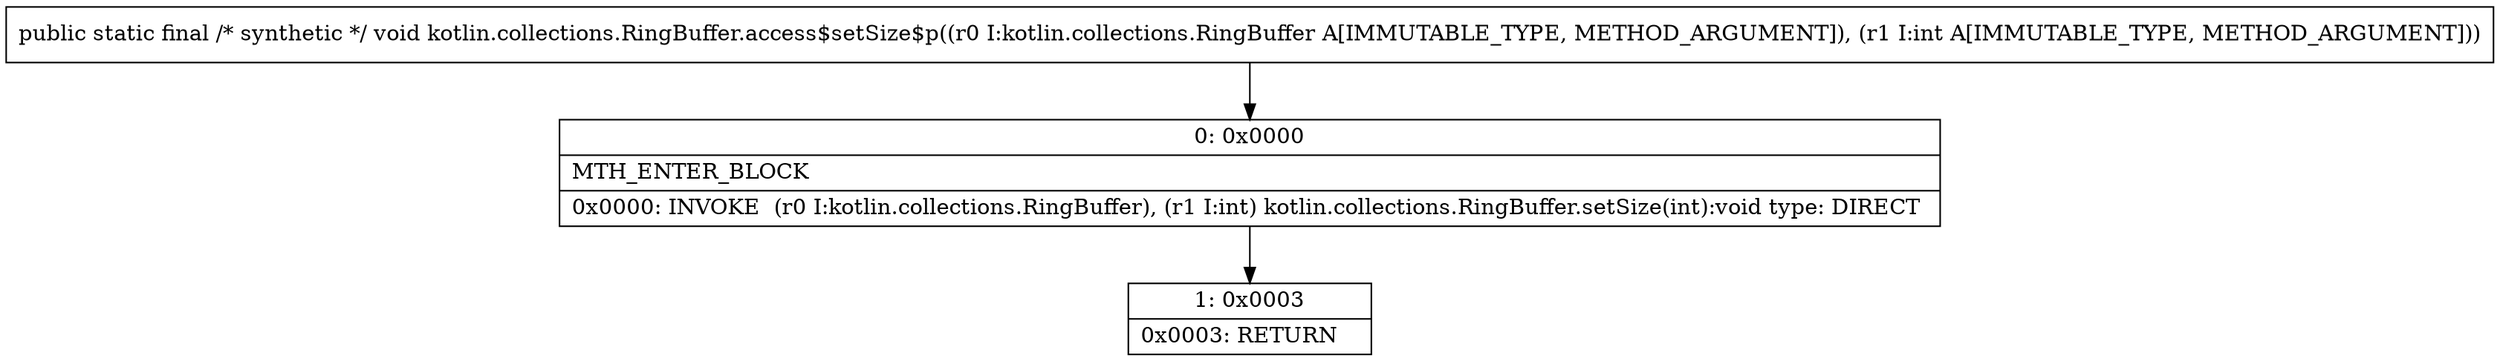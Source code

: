 digraph "CFG forkotlin.collections.RingBuffer.access$setSize$p(Lkotlin\/collections\/RingBuffer;I)V" {
Node_0 [shape=record,label="{0\:\ 0x0000|MTH_ENTER_BLOCK\l|0x0000: INVOKE  (r0 I:kotlin.collections.RingBuffer), (r1 I:int) kotlin.collections.RingBuffer.setSize(int):void type: DIRECT \l}"];
Node_1 [shape=record,label="{1\:\ 0x0003|0x0003: RETURN   \l}"];
MethodNode[shape=record,label="{public static final \/* synthetic *\/ void kotlin.collections.RingBuffer.access$setSize$p((r0 I:kotlin.collections.RingBuffer A[IMMUTABLE_TYPE, METHOD_ARGUMENT]), (r1 I:int A[IMMUTABLE_TYPE, METHOD_ARGUMENT])) }"];
MethodNode -> Node_0;
Node_0 -> Node_1;
}

